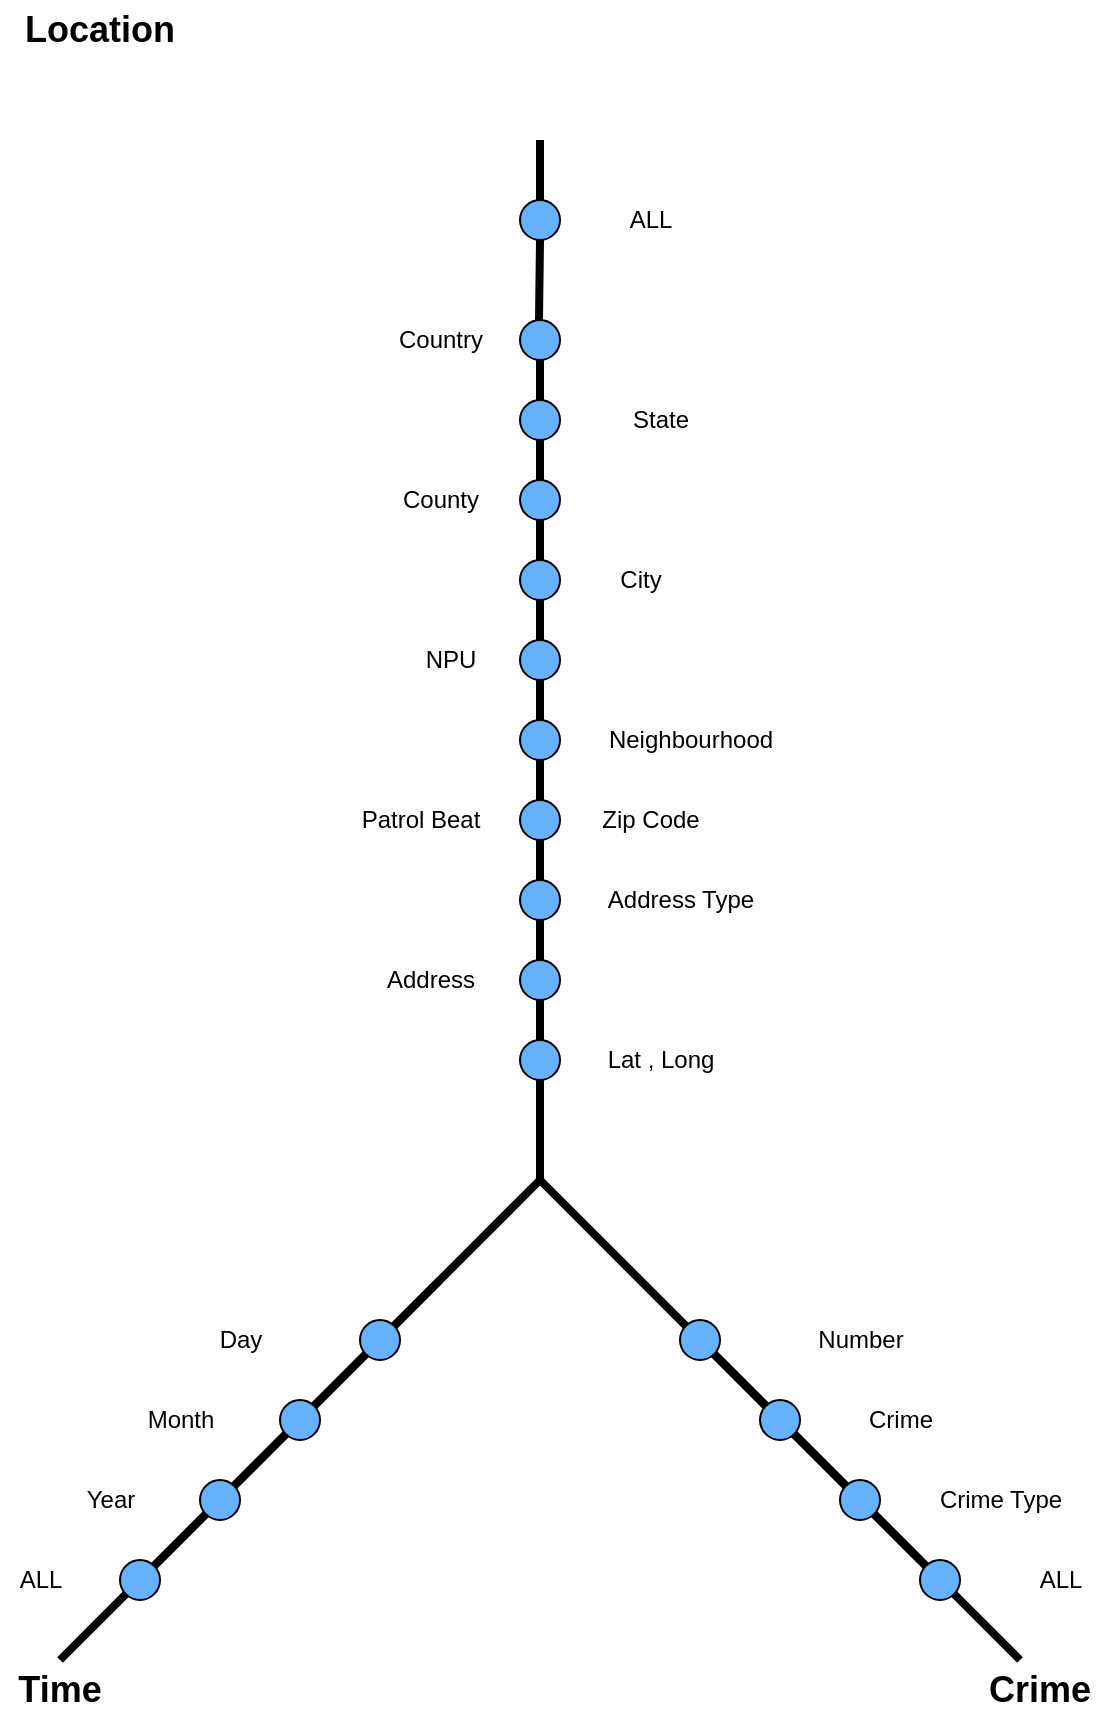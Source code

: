 <mxfile version="21.1.4" type="device">
  <diagram name="Page-1" id="IuGsxJ4qy-mnPmuuzpRT">
    <mxGraphModel dx="1020" dy="846" grid="1" gridSize="10" guides="1" tooltips="1" connect="1" arrows="1" fold="1" page="1" pageScale="1" pageWidth="850" pageHeight="1100" math="0" shadow="0">
      <root>
        <mxCell id="0" />
        <mxCell id="1" parent="0" />
        <mxCell id="AEbTJ9ArmoJ4IYRV0TFD-1" value="" style="endArrow=none;html=1;rounded=0;strokeWidth=4;" edge="1" parent="1" source="AEbTJ9ArmoJ4IYRV0TFD-29">
          <mxGeometry width="50" height="50" relative="1" as="geometry">
            <mxPoint x="440" y="490" as="sourcePoint" />
            <mxPoint x="440" y="220" as="targetPoint" />
          </mxGeometry>
        </mxCell>
        <mxCell id="AEbTJ9ArmoJ4IYRV0TFD-4" value="&lt;b&gt;&lt;font style=&quot;font-size: 18px;&quot;&gt;Location&lt;/font&gt;&lt;/b&gt;" style="text;html=1;strokeColor=none;fillColor=none;align=center;verticalAlign=middle;whiteSpace=wrap;rounded=0;" vertex="1" parent="1">
          <mxGeometry x="190" y="10" width="60" height="30" as="geometry" />
        </mxCell>
        <mxCell id="AEbTJ9ArmoJ4IYRV0TFD-5" value="&lt;b&gt;&lt;font style=&quot;font-size: 18px;&quot;&gt;Crime&lt;/font&gt;&lt;/b&gt;" style="text;html=1;strokeColor=none;fillColor=none;align=center;verticalAlign=middle;whiteSpace=wrap;rounded=0;" vertex="1" parent="1">
          <mxGeometry x="660" y="840" width="60" height="30" as="geometry" />
        </mxCell>
        <mxCell id="AEbTJ9ArmoJ4IYRV0TFD-6" value="&lt;span style=&quot;font-size: 18px;&quot;&gt;&lt;b&gt;Time&lt;/b&gt;&lt;/span&gt;" style="text;html=1;strokeColor=none;fillColor=none;align=center;verticalAlign=middle;whiteSpace=wrap;rounded=0;" vertex="1" parent="1">
          <mxGeometry x="170" y="840" width="60" height="30" as="geometry" />
        </mxCell>
        <mxCell id="AEbTJ9ArmoJ4IYRV0TFD-8" value="" style="endArrow=none;html=1;rounded=0;strokeWidth=4;" edge="1" parent="1" target="AEbTJ9ArmoJ4IYRV0TFD-7">
          <mxGeometry width="50" height="50" relative="1" as="geometry">
            <mxPoint x="440" y="600" as="sourcePoint" />
            <mxPoint x="440" y="220" as="targetPoint" />
          </mxGeometry>
        </mxCell>
        <mxCell id="AEbTJ9ArmoJ4IYRV0TFD-7" value="" style="ellipse;whiteSpace=wrap;html=1;fillColor=#66B2FF;" vertex="1" parent="1">
          <mxGeometry x="430" y="530" width="20" height="20" as="geometry" />
        </mxCell>
        <mxCell id="AEbTJ9ArmoJ4IYRV0TFD-10" value="" style="endArrow=none;html=1;rounded=0;strokeWidth=4;" edge="1" parent="1" source="AEbTJ9ArmoJ4IYRV0TFD-7">
          <mxGeometry width="50" height="50" relative="1" as="geometry">
            <mxPoint x="440" y="530" as="sourcePoint" />
            <mxPoint x="440" y="510" as="targetPoint" />
          </mxGeometry>
        </mxCell>
        <mxCell id="AEbTJ9ArmoJ4IYRV0TFD-11" value="" style="ellipse;whiteSpace=wrap;html=1;fillColor=#66B2FF;" vertex="1" parent="1">
          <mxGeometry x="430" y="490" width="20" height="20" as="geometry" />
        </mxCell>
        <mxCell id="AEbTJ9ArmoJ4IYRV0TFD-13" value="" style="endArrow=none;html=1;rounded=0;strokeWidth=4;" edge="1" parent="1" target="AEbTJ9ArmoJ4IYRV0TFD-12">
          <mxGeometry width="50" height="50" relative="1" as="geometry">
            <mxPoint x="440" y="490" as="sourcePoint" />
            <mxPoint x="440" y="220" as="targetPoint" />
          </mxGeometry>
        </mxCell>
        <mxCell id="AEbTJ9ArmoJ4IYRV0TFD-12" value="" style="ellipse;whiteSpace=wrap;html=1;fillColor=#66B2FF;" vertex="1" parent="1">
          <mxGeometry x="430" y="450" width="20" height="20" as="geometry" />
        </mxCell>
        <mxCell id="AEbTJ9ArmoJ4IYRV0TFD-20" value="" style="endArrow=none;html=1;rounded=0;strokeWidth=4;" edge="1" parent="1" source="AEbTJ9ArmoJ4IYRV0TFD-12" target="AEbTJ9ArmoJ4IYRV0TFD-19">
          <mxGeometry width="50" height="50" relative="1" as="geometry">
            <mxPoint x="440" y="450" as="sourcePoint" />
            <mxPoint x="440" y="220" as="targetPoint" />
          </mxGeometry>
        </mxCell>
        <mxCell id="AEbTJ9ArmoJ4IYRV0TFD-19" value="" style="ellipse;whiteSpace=wrap;html=1;fillColor=#66B2FF;" vertex="1" parent="1">
          <mxGeometry x="430" y="410" width="20" height="20" as="geometry" />
        </mxCell>
        <mxCell id="AEbTJ9ArmoJ4IYRV0TFD-22" value="" style="endArrow=none;html=1;rounded=0;strokeWidth=4;" edge="1" parent="1" source="AEbTJ9ArmoJ4IYRV0TFD-19" target="AEbTJ9ArmoJ4IYRV0TFD-21">
          <mxGeometry width="50" height="50" relative="1" as="geometry">
            <mxPoint x="440" y="410" as="sourcePoint" />
            <mxPoint x="440" y="220" as="targetPoint" />
          </mxGeometry>
        </mxCell>
        <mxCell id="AEbTJ9ArmoJ4IYRV0TFD-21" value="" style="ellipse;whiteSpace=wrap;html=1;fillColor=#66B2FF;" vertex="1" parent="1">
          <mxGeometry x="430" y="370" width="20" height="20" as="geometry" />
        </mxCell>
        <mxCell id="AEbTJ9ArmoJ4IYRV0TFD-24" value="" style="endArrow=none;html=1;rounded=0;strokeWidth=4;" edge="1" parent="1" source="AEbTJ9ArmoJ4IYRV0TFD-21" target="AEbTJ9ArmoJ4IYRV0TFD-23">
          <mxGeometry width="50" height="50" relative="1" as="geometry">
            <mxPoint x="440" y="370" as="sourcePoint" />
            <mxPoint x="440" y="220" as="targetPoint" />
          </mxGeometry>
        </mxCell>
        <mxCell id="AEbTJ9ArmoJ4IYRV0TFD-23" value="" style="ellipse;whiteSpace=wrap;html=1;fillColor=#66B2FF;" vertex="1" parent="1">
          <mxGeometry x="430" y="330" width="20" height="20" as="geometry" />
        </mxCell>
        <mxCell id="AEbTJ9ArmoJ4IYRV0TFD-26" value="" style="endArrow=none;html=1;rounded=0;strokeWidth=4;" edge="1" parent="1" source="AEbTJ9ArmoJ4IYRV0TFD-23" target="AEbTJ9ArmoJ4IYRV0TFD-25">
          <mxGeometry width="50" height="50" relative="1" as="geometry">
            <mxPoint x="440" y="330" as="sourcePoint" />
            <mxPoint x="440" y="220" as="targetPoint" />
          </mxGeometry>
        </mxCell>
        <mxCell id="AEbTJ9ArmoJ4IYRV0TFD-25" value="" style="ellipse;whiteSpace=wrap;html=1;fillColor=#66B2FF;" vertex="1" parent="1">
          <mxGeometry x="430" y="290" width="20" height="20" as="geometry" />
        </mxCell>
        <mxCell id="AEbTJ9ArmoJ4IYRV0TFD-28" value="" style="endArrow=none;html=1;rounded=0;strokeWidth=4;" edge="1" parent="1" source="AEbTJ9ArmoJ4IYRV0TFD-25" target="AEbTJ9ArmoJ4IYRV0TFD-27">
          <mxGeometry width="50" height="50" relative="1" as="geometry">
            <mxPoint x="440" y="290" as="sourcePoint" />
            <mxPoint x="440" y="220" as="targetPoint" />
          </mxGeometry>
        </mxCell>
        <mxCell id="AEbTJ9ArmoJ4IYRV0TFD-27" value="" style="ellipse;whiteSpace=wrap;html=1;fillColor=#66B2FF;" vertex="1" parent="1">
          <mxGeometry x="430" y="250" width="20" height="20" as="geometry" />
        </mxCell>
        <mxCell id="AEbTJ9ArmoJ4IYRV0TFD-30" value="" style="endArrow=none;html=1;rounded=0;strokeWidth=4;" edge="1" parent="1" source="AEbTJ9ArmoJ4IYRV0TFD-27" target="AEbTJ9ArmoJ4IYRV0TFD-29">
          <mxGeometry width="50" height="50" relative="1" as="geometry">
            <mxPoint x="440" y="250" as="sourcePoint" />
            <mxPoint x="440" y="220" as="targetPoint" />
          </mxGeometry>
        </mxCell>
        <mxCell id="AEbTJ9ArmoJ4IYRV0TFD-29" value="" style="ellipse;whiteSpace=wrap;html=1;fillColor=#66B2FF;" vertex="1" parent="1">
          <mxGeometry x="430" y="210" width="20" height="20" as="geometry" />
        </mxCell>
        <mxCell id="AEbTJ9ArmoJ4IYRV0TFD-35" value="Lat , Long" style="text;html=1;align=center;verticalAlign=middle;resizable=0;points=[];autosize=1;strokeColor=none;fillColor=none;" vertex="1" parent="1">
          <mxGeometry x="460" y="525" width="80" height="30" as="geometry" />
        </mxCell>
        <mxCell id="AEbTJ9ArmoJ4IYRV0TFD-36" value="Address" style="text;html=1;align=center;verticalAlign=middle;resizable=0;points=[];autosize=1;strokeColor=none;fillColor=none;" vertex="1" parent="1">
          <mxGeometry x="350" y="485" width="70" height="30" as="geometry" />
        </mxCell>
        <mxCell id="AEbTJ9ArmoJ4IYRV0TFD-37" value="Address Type" style="text;html=1;align=center;verticalAlign=middle;resizable=0;points=[];autosize=1;strokeColor=none;fillColor=none;" vertex="1" parent="1">
          <mxGeometry x="460" y="445" width="100" height="30" as="geometry" />
        </mxCell>
        <mxCell id="AEbTJ9ArmoJ4IYRV0TFD-38" value="Patrol Beat" style="text;html=1;align=center;verticalAlign=middle;resizable=0;points=[];autosize=1;strokeColor=none;fillColor=none;" vertex="1" parent="1">
          <mxGeometry x="340" y="405" width="80" height="30" as="geometry" />
        </mxCell>
        <mxCell id="AEbTJ9ArmoJ4IYRV0TFD-39" value="Zip Code" style="text;html=1;align=center;verticalAlign=middle;resizable=0;points=[];autosize=1;strokeColor=none;fillColor=none;" vertex="1" parent="1">
          <mxGeometry x="460" y="405" width="70" height="30" as="geometry" />
        </mxCell>
        <mxCell id="AEbTJ9ArmoJ4IYRV0TFD-40" value="Neighbourhood" style="text;html=1;align=center;verticalAlign=middle;resizable=0;points=[];autosize=1;strokeColor=none;fillColor=none;" vertex="1" parent="1">
          <mxGeometry x="460" y="365" width="110" height="30" as="geometry" />
        </mxCell>
        <mxCell id="AEbTJ9ArmoJ4IYRV0TFD-41" value="NPU" style="text;html=1;align=center;verticalAlign=middle;resizable=0;points=[];autosize=1;strokeColor=none;fillColor=none;" vertex="1" parent="1">
          <mxGeometry x="370" y="325" width="50" height="30" as="geometry" />
        </mxCell>
        <mxCell id="AEbTJ9ArmoJ4IYRV0TFD-42" value="City" style="text;html=1;align=center;verticalAlign=middle;resizable=0;points=[];autosize=1;strokeColor=none;fillColor=none;" vertex="1" parent="1">
          <mxGeometry x="470" y="285" width="40" height="30" as="geometry" />
        </mxCell>
        <mxCell id="AEbTJ9ArmoJ4IYRV0TFD-43" value="County" style="text;html=1;align=center;verticalAlign=middle;resizable=0;points=[];autosize=1;strokeColor=none;fillColor=none;" vertex="1" parent="1">
          <mxGeometry x="360" y="245" width="60" height="30" as="geometry" />
        </mxCell>
        <mxCell id="AEbTJ9ArmoJ4IYRV0TFD-44" value="State" style="text;html=1;align=center;verticalAlign=middle;resizable=0;points=[];autosize=1;strokeColor=none;fillColor=none;" vertex="1" parent="1">
          <mxGeometry x="475" y="205" width="50" height="30" as="geometry" />
        </mxCell>
        <mxCell id="AEbTJ9ArmoJ4IYRV0TFD-45" value="" style="endArrow=none;html=1;rounded=0;strokeWidth=4;" edge="1" parent="1">
          <mxGeometry width="50" height="50" relative="1" as="geometry">
            <mxPoint x="440" y="210" as="sourcePoint" />
            <mxPoint x="440" y="190" as="targetPoint" />
          </mxGeometry>
        </mxCell>
        <mxCell id="AEbTJ9ArmoJ4IYRV0TFD-46" value="" style="ellipse;whiteSpace=wrap;html=1;fillColor=#66B2FF;" vertex="1" parent="1">
          <mxGeometry x="430" y="170" width="20" height="20" as="geometry" />
        </mxCell>
        <mxCell id="AEbTJ9ArmoJ4IYRV0TFD-50" value="" style="endArrow=none;html=1;rounded=0;strokeWidth=4;entryX=0.5;entryY=1;entryDx=0;entryDy=0;" edge="1" parent="1" target="AEbTJ9ArmoJ4IYRV0TFD-48">
          <mxGeometry width="50" height="50" relative="1" as="geometry">
            <mxPoint x="439.5" y="170" as="sourcePoint" />
            <mxPoint x="440" y="150" as="targetPoint" />
          </mxGeometry>
        </mxCell>
        <mxCell id="AEbTJ9ArmoJ4IYRV0TFD-53" value="Country" style="text;html=1;align=center;verticalAlign=middle;resizable=0;points=[];autosize=1;strokeColor=none;fillColor=none;" vertex="1" parent="1">
          <mxGeometry x="355" y="165" width="70" height="30" as="geometry" />
        </mxCell>
        <mxCell id="AEbTJ9ArmoJ4IYRV0TFD-55" value="" style="endArrow=none;html=1;rounded=0;strokeWidth=4;" edge="1" parent="1" source="AEbTJ9ArmoJ4IYRV0TFD-48">
          <mxGeometry width="50" height="50" relative="1" as="geometry">
            <mxPoint x="440" y="130" as="sourcePoint" />
            <mxPoint x="440" y="80" as="targetPoint" />
          </mxGeometry>
        </mxCell>
        <mxCell id="AEbTJ9ArmoJ4IYRV0TFD-65" value="" style="endArrow=none;html=1;rounded=0;strokeWidth=4;" edge="1" parent="1" source="AEbTJ9ArmoJ4IYRV0TFD-68">
          <mxGeometry width="50" height="50" relative="1" as="geometry">
            <mxPoint x="390" y="650" as="sourcePoint" />
            <mxPoint x="440" y="600" as="targetPoint" />
            <Array as="points" />
          </mxGeometry>
        </mxCell>
        <mxCell id="AEbTJ9ArmoJ4IYRV0TFD-66" value="" style="endArrow=none;html=1;rounded=0;strokeWidth=4;" edge="1" parent="1" target="AEbTJ9ArmoJ4IYRV0TFD-48">
          <mxGeometry width="50" height="50" relative="1" as="geometry">
            <mxPoint x="440" y="130" as="sourcePoint" />
            <mxPoint x="440" y="80" as="targetPoint" />
          </mxGeometry>
        </mxCell>
        <mxCell id="AEbTJ9ArmoJ4IYRV0TFD-48" value="" style="ellipse;whiteSpace=wrap;html=1;fillColor=#66B2FF;" vertex="1" parent="1">
          <mxGeometry x="430" y="110" width="20" height="20" as="geometry" />
        </mxCell>
        <mxCell id="AEbTJ9ArmoJ4IYRV0TFD-67" value="" style="endArrow=none;html=1;rounded=0;strokeWidth=4;" edge="1" parent="1" source="AEbTJ9ArmoJ4IYRV0TFD-86">
          <mxGeometry width="50" height="50" relative="1" as="geometry">
            <mxPoint x="630" y="790" as="sourcePoint" />
            <mxPoint x="680" y="840" as="targetPoint" />
            <Array as="points">
              <mxPoint x="440" y="600" />
            </Array>
          </mxGeometry>
        </mxCell>
        <mxCell id="AEbTJ9ArmoJ4IYRV0TFD-69" value="" style="endArrow=none;html=1;rounded=0;strokeWidth=4;" edge="1" parent="1" target="AEbTJ9ArmoJ4IYRV0TFD-68">
          <mxGeometry width="50" height="50" relative="1" as="geometry">
            <mxPoint x="287.071" y="752.929" as="sourcePoint" />
            <mxPoint x="440" y="600" as="targetPoint" />
            <Array as="points" />
          </mxGeometry>
        </mxCell>
        <mxCell id="AEbTJ9ArmoJ4IYRV0TFD-71" value="" style="endArrow=none;html=1;rounded=0;strokeWidth=4;" edge="1" parent="1" source="AEbTJ9ArmoJ4IYRV0TFD-72" target="AEbTJ9ArmoJ4IYRV0TFD-70">
          <mxGeometry width="50" height="50" relative="1" as="geometry">
            <mxPoint x="390" y="650" as="sourcePoint" />
            <mxPoint x="393" y="647" as="targetPoint" />
            <Array as="points" />
          </mxGeometry>
        </mxCell>
        <mxCell id="AEbTJ9ArmoJ4IYRV0TFD-70" value="" style="ellipse;whiteSpace=wrap;html=1;fillColor=#66B2FF;" vertex="1" parent="1">
          <mxGeometry x="270" y="750" width="20" height="20" as="geometry" />
        </mxCell>
        <mxCell id="AEbTJ9ArmoJ4IYRV0TFD-74" value="" style="endArrow=none;html=1;rounded=0;strokeWidth=4;" edge="1" parent="1" source="AEbTJ9ArmoJ4IYRV0TFD-75">
          <mxGeometry width="50" height="50" relative="1" as="geometry">
            <mxPoint x="313" y="727" as="sourcePoint" />
            <mxPoint x="272.929" y="767.071" as="targetPoint" />
            <Array as="points">
              <mxPoint x="200" y="840" />
            </Array>
          </mxGeometry>
        </mxCell>
        <mxCell id="AEbTJ9ArmoJ4IYRV0TFD-76" value="" style="endArrow=none;html=1;rounded=0;strokeWidth=4;" edge="1" parent="1" source="AEbTJ9ArmoJ4IYRV0TFD-70" target="AEbTJ9ArmoJ4IYRV0TFD-75">
          <mxGeometry width="50" height="50" relative="1" as="geometry">
            <mxPoint x="313" y="727" as="sourcePoint" />
            <mxPoint x="273" y="767" as="targetPoint" />
            <Array as="points" />
          </mxGeometry>
        </mxCell>
        <mxCell id="AEbTJ9ArmoJ4IYRV0TFD-75" value="" style="ellipse;whiteSpace=wrap;html=1;fillColor=#66B2FF;" vertex="1" parent="1">
          <mxGeometry x="230" y="790" width="20" height="20" as="geometry" />
        </mxCell>
        <mxCell id="AEbTJ9ArmoJ4IYRV0TFD-78" value="" style="endArrow=none;html=1;rounded=0;strokeWidth=4;" edge="1" parent="1" source="AEbTJ9ArmoJ4IYRV0TFD-68" target="AEbTJ9ArmoJ4IYRV0TFD-72">
          <mxGeometry width="50" height="50" relative="1" as="geometry">
            <mxPoint x="390" y="650" as="sourcePoint" />
            <mxPoint x="287" y="753" as="targetPoint" />
            <Array as="points" />
          </mxGeometry>
        </mxCell>
        <mxCell id="AEbTJ9ArmoJ4IYRV0TFD-72" value="" style="ellipse;whiteSpace=wrap;html=1;fillColor=#66B2FF;" vertex="1" parent="1">
          <mxGeometry x="310" y="710" width="20" height="20" as="geometry" />
        </mxCell>
        <mxCell id="AEbTJ9ArmoJ4IYRV0TFD-79" value="" style="endArrow=none;html=1;rounded=0;strokeWidth=4;" edge="1" parent="1" target="AEbTJ9ArmoJ4IYRV0TFD-68">
          <mxGeometry width="50" height="50" relative="1" as="geometry">
            <mxPoint x="390" y="650" as="sourcePoint" />
            <mxPoint x="327" y="713" as="targetPoint" />
            <Array as="points" />
          </mxGeometry>
        </mxCell>
        <mxCell id="AEbTJ9ArmoJ4IYRV0TFD-68" value="" style="ellipse;whiteSpace=wrap;html=1;fillColor=#66B2FF;" vertex="1" parent="1">
          <mxGeometry x="350" y="670" width="20" height="20" as="geometry" />
        </mxCell>
        <mxCell id="AEbTJ9ArmoJ4IYRV0TFD-81" value="" style="endArrow=none;html=1;rounded=0;strokeWidth=4;" edge="1" parent="1" source="AEbTJ9ArmoJ4IYRV0TFD-82" target="AEbTJ9ArmoJ4IYRV0TFD-80">
          <mxGeometry width="50" height="50" relative="1" as="geometry">
            <mxPoint x="630" y="790" as="sourcePoint" />
            <mxPoint x="680" y="840" as="targetPoint" />
            <Array as="points" />
          </mxGeometry>
        </mxCell>
        <mxCell id="AEbTJ9ArmoJ4IYRV0TFD-80" value="" style="ellipse;whiteSpace=wrap;html=1;fillColor=#66B2FF;" vertex="1" parent="1">
          <mxGeometry x="510" y="670" width="20" height="20" as="geometry" />
        </mxCell>
        <mxCell id="AEbTJ9ArmoJ4IYRV0TFD-83" value="" style="endArrow=none;html=1;rounded=0;strokeWidth=4;" edge="1" parent="1" source="AEbTJ9ArmoJ4IYRV0TFD-84" target="AEbTJ9ArmoJ4IYRV0TFD-82">
          <mxGeometry width="50" height="50" relative="1" as="geometry">
            <mxPoint x="630" y="790" as="sourcePoint" />
            <mxPoint x="527" y="687" as="targetPoint" />
            <Array as="points" />
          </mxGeometry>
        </mxCell>
        <mxCell id="AEbTJ9ArmoJ4IYRV0TFD-85" value="" style="endArrow=none;html=1;rounded=0;strokeWidth=4;" edge="1" parent="1" target="AEbTJ9ArmoJ4IYRV0TFD-84">
          <mxGeometry width="50" height="50" relative="1" as="geometry">
            <mxPoint x="630" y="790" as="sourcePoint" />
            <mxPoint x="567" y="727" as="targetPoint" />
            <Array as="points" />
          </mxGeometry>
        </mxCell>
        <mxCell id="AEbTJ9ArmoJ4IYRV0TFD-87" value="" style="endArrow=none;html=1;rounded=0;strokeWidth=4;" edge="1" parent="1" source="AEbTJ9ArmoJ4IYRV0TFD-80" target="AEbTJ9ArmoJ4IYRV0TFD-86">
          <mxGeometry width="50" height="50" relative="1" as="geometry">
            <mxPoint x="513" y="673" as="sourcePoint" />
            <mxPoint x="680" y="840" as="targetPoint" />
            <Array as="points" />
          </mxGeometry>
        </mxCell>
        <mxCell id="AEbTJ9ArmoJ4IYRV0TFD-86" value="" style="ellipse;whiteSpace=wrap;html=1;fillColor=#66B2FF;" vertex="1" parent="1">
          <mxGeometry x="630" y="790" width="20" height="20" as="geometry" />
        </mxCell>
        <mxCell id="AEbTJ9ArmoJ4IYRV0TFD-82" value="" style="ellipse;whiteSpace=wrap;html=1;fillColor=#66B2FF;" vertex="1" parent="1">
          <mxGeometry x="550" y="710" width="20" height="20" as="geometry" />
        </mxCell>
        <mxCell id="AEbTJ9ArmoJ4IYRV0TFD-84" value="" style="ellipse;whiteSpace=wrap;html=1;fillColor=#66B2FF;" vertex="1" parent="1">
          <mxGeometry x="590" y="750" width="20" height="20" as="geometry" />
        </mxCell>
        <mxCell id="AEbTJ9ArmoJ4IYRV0TFD-88" value="ALL" style="text;html=1;align=center;verticalAlign=middle;resizable=0;points=[];autosize=1;strokeColor=none;fillColor=none;" vertex="1" parent="1">
          <mxGeometry x="475" y="105" width="40" height="30" as="geometry" />
        </mxCell>
        <mxCell id="AEbTJ9ArmoJ4IYRV0TFD-89" value="Number" style="text;html=1;align=center;verticalAlign=middle;resizable=0;points=[];autosize=1;strokeColor=none;fillColor=none;" vertex="1" parent="1">
          <mxGeometry x="565" y="665" width="70" height="30" as="geometry" />
        </mxCell>
        <mxCell id="AEbTJ9ArmoJ4IYRV0TFD-90" value="Crime" style="text;html=1;align=center;verticalAlign=middle;resizable=0;points=[];autosize=1;strokeColor=none;fillColor=none;" vertex="1" parent="1">
          <mxGeometry x="590" y="705" width="60" height="30" as="geometry" />
        </mxCell>
        <mxCell id="AEbTJ9ArmoJ4IYRV0TFD-91" value="Crime Type" style="text;html=1;align=center;verticalAlign=middle;resizable=0;points=[];autosize=1;strokeColor=none;fillColor=none;" vertex="1" parent="1">
          <mxGeometry x="630" y="745" width="80" height="30" as="geometry" />
        </mxCell>
        <mxCell id="AEbTJ9ArmoJ4IYRV0TFD-92" value="ALL" style="text;html=1;align=center;verticalAlign=middle;resizable=0;points=[];autosize=1;strokeColor=none;fillColor=none;" vertex="1" parent="1">
          <mxGeometry x="680" y="785" width="40" height="30" as="geometry" />
        </mxCell>
        <mxCell id="AEbTJ9ArmoJ4IYRV0TFD-93" value="Day" style="text;html=1;align=center;verticalAlign=middle;resizable=0;points=[];autosize=1;strokeColor=none;fillColor=none;" vertex="1" parent="1">
          <mxGeometry x="270" y="665" width="40" height="30" as="geometry" />
        </mxCell>
        <mxCell id="AEbTJ9ArmoJ4IYRV0TFD-94" value="Month" style="text;html=1;align=center;verticalAlign=middle;resizable=0;points=[];autosize=1;strokeColor=none;fillColor=none;" vertex="1" parent="1">
          <mxGeometry x="230" y="705" width="60" height="30" as="geometry" />
        </mxCell>
        <mxCell id="AEbTJ9ArmoJ4IYRV0TFD-95" value="Year" style="text;html=1;align=center;verticalAlign=middle;resizable=0;points=[];autosize=1;strokeColor=none;fillColor=none;" vertex="1" parent="1">
          <mxGeometry x="200" y="745" width="50" height="30" as="geometry" />
        </mxCell>
        <mxCell id="AEbTJ9ArmoJ4IYRV0TFD-96" value="ALL" style="text;html=1;align=center;verticalAlign=middle;resizable=0;points=[];autosize=1;strokeColor=none;fillColor=none;" vertex="1" parent="1">
          <mxGeometry x="170" y="785" width="40" height="30" as="geometry" />
        </mxCell>
      </root>
    </mxGraphModel>
  </diagram>
</mxfile>
